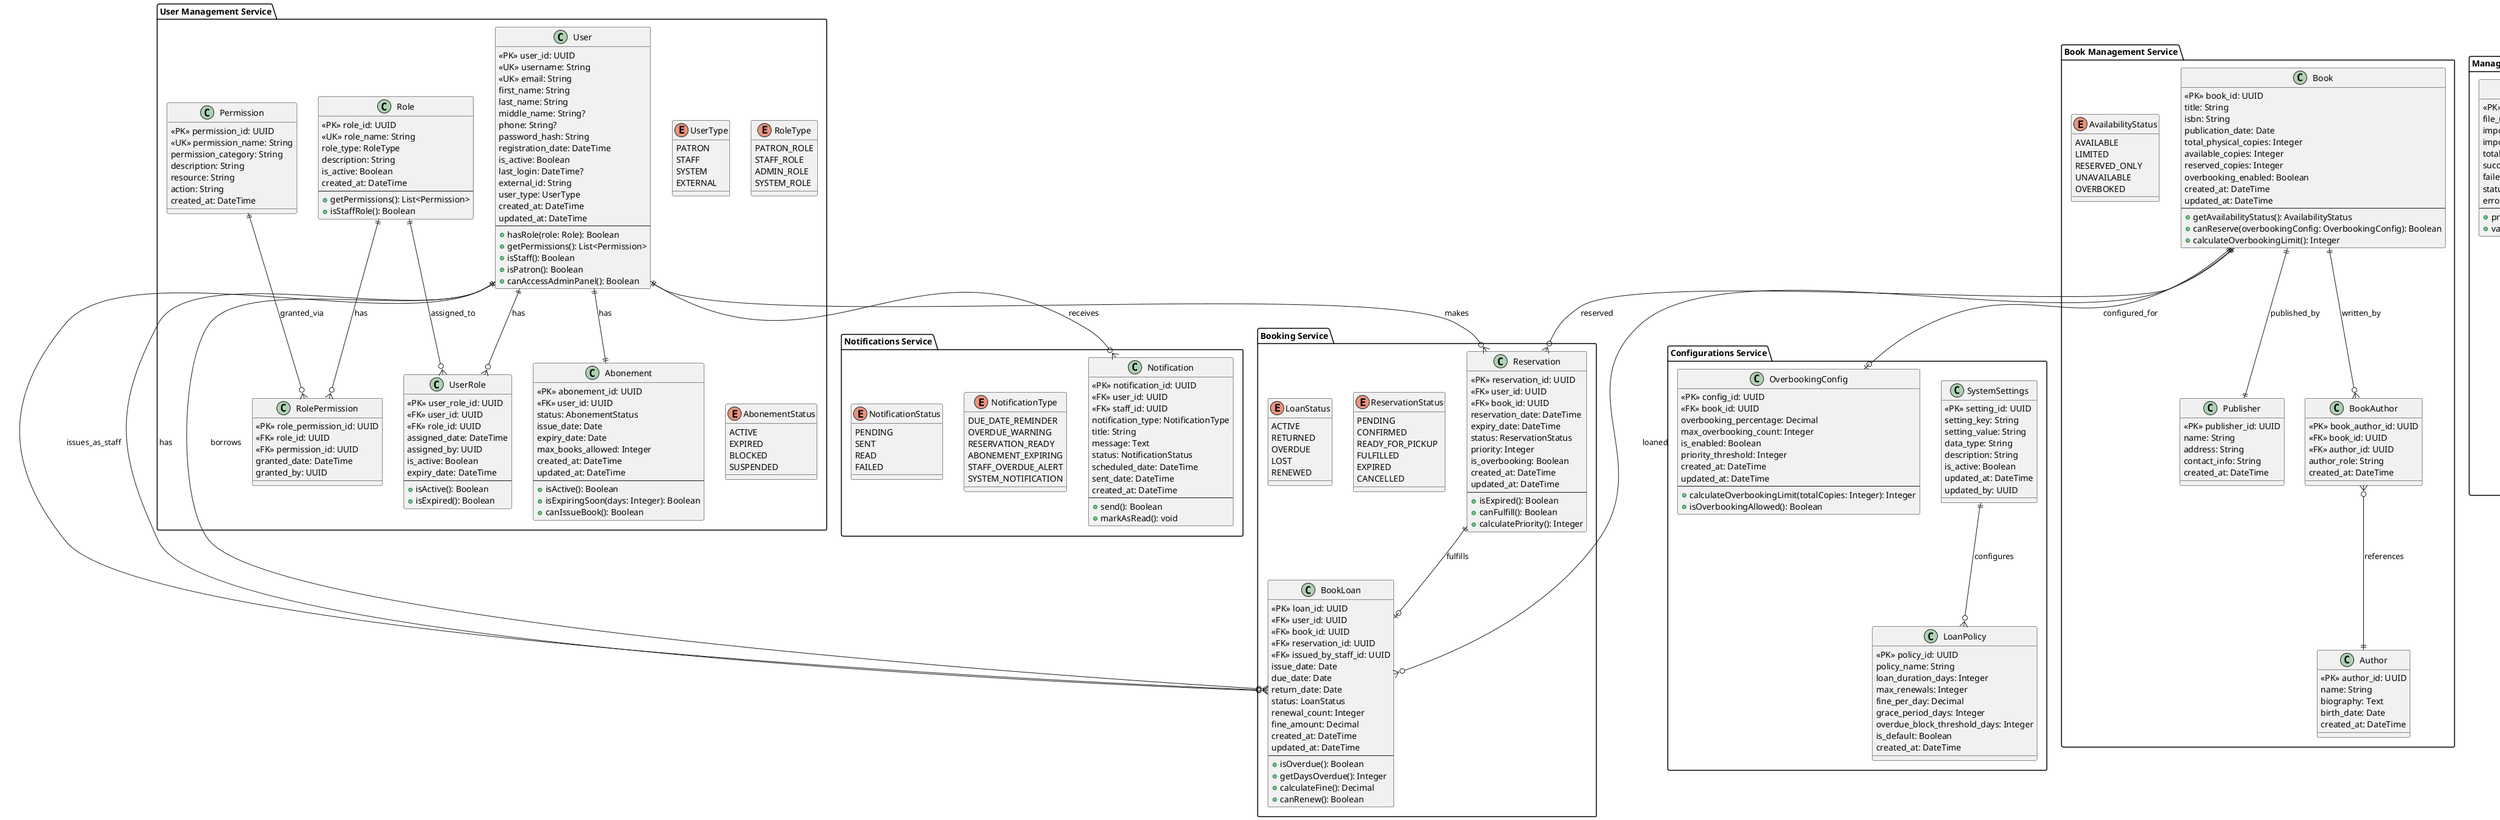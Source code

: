 @startuml BookService Logical Data Model

!define ENTITY class
!define PK <<PK>>
!define FK <<FK>>
!define UK <<UK>>

package "User Management Service" {
    ENTITY User {
        PK user_id: UUID
        UK username: String
        UK email: String
        first_name: String
        last_name: String
        middle_name: String?
        phone: String?
        password_hash: String
        registration_date: DateTime
        is_active: Boolean
        last_login: DateTime?
        external_id: String
        user_type: UserType
        created_at: DateTime
        updated_at: DateTime
        --
        + hasRole(role: Role): Boolean
        + getPermissions(): List<Permission>
        + isStaff(): Boolean
        + isPatron(): Boolean
        + canAccessAdminPanel(): Boolean
    }
    
    ENTITY Role {
        PK role_id: UUID
        UK role_name: String
        role_type: RoleType
        description: String
        is_active: Boolean
        created_at: DateTime
        --
        + getPermissions(): List<Permission>
        + isStaffRole(): Boolean
    }
    
    ENTITY Permission {
        PK permission_id: UUID
        UK permission_name: String
        permission_category: String
        description: String
        resource: String
        action: String
        created_at: DateTime
    }
    
    ENTITY UserRole {
        PK user_role_id: UUID
        FK user_id: UUID
        FK role_id: UUID
        assigned_date: DateTime
        assigned_by: UUID
        is_active: Boolean
        expiry_date: DateTime
        --
        + isActive(): Boolean
        + isExpired(): Boolean
    }
    
    ENTITY RolePermission {
        PK role_permission_id: UUID
        FK role_id: UUID
        FK permission_id: UUID
        granted_date: DateTime
        granted_by: UUID
    }
    
    enum UserType {
        PATRON
        STAFF
        SYSTEM
        EXTERNAL
    }
    
    enum RoleType {
        PATRON_ROLE
        STAFF_ROLE
        ADMIN_ROLE
        SYSTEM_ROLE
    }
    
    ENTITY Abonement {
        PK abonement_id: UUID
        FK user_id: UUID
        status: AbonementStatus
        issue_date: Date
        expiry_date: Date
        max_books_allowed: Integer
        created_at: DateTime
        updated_at: DateTime
        --
        + isActive(): Boolean
        + isExpiringSoon(days: Integer): Boolean
        + canIssueBook(): Boolean
    }
    
    enum AbonementStatus {
        ACTIVE
        EXPIRED
        BLOCKED
        SUSPENDED
    }
}

package "Book Management Service" {
    ENTITY Book {
        PK book_id: UUID
        title: String
        isbn: String
        publication_date: Date
        total_physical_copies: Integer
        available_copies: Integer
        reserved_copies: Integer
        overbooking_enabled: Boolean
        created_at: DateTime
        updated_at: DateTime
        --
        + getAvailabilityStatus(): AvailabilityStatus
        + canReserve(overbookingConfig: OverbookingConfig): Boolean
        + calculateOverbookingLimit(): Integer
    }
    
    ENTITY Author {
        PK author_id: UUID
        name: String
        biography: Text
        birth_date: Date
        created_at: DateTime
    }
    
    ENTITY Publisher {
        PK publisher_id: UUID
        name: String
        address: String
        contact_info: String
        created_at: DateTime
    }
    
    ENTITY BookAuthor {
        PK book_author_id: UUID
        FK book_id: UUID
        FK author_id: UUID
        author_role: String
        created_at: DateTime
    }
    
    enum AvailabilityStatus {
        AVAILABLE
        LIMITED
        RESERVED_ONLY
        UNAVAILABLE
        OVERBOKED
    }
}

package "Booking Service" {
    ENTITY Reservation {
        PK reservation_id: UUID
        FK user_id: UUID
        FK book_id: UUID
        reservation_date: DateTime
        expiry_date: DateTime
        status: ReservationStatus
        priority: Integer
        is_overbooking: Boolean
        created_at: DateTime
        updated_at: DateTime
        --
        + isExpired(): Boolean
        + canFulfill(): Boolean
        + calculatePriority(): Integer
    }
    
    ENTITY BookLoan {
        PK loan_id: UUID
        FK user_id: UUID
        FK book_id: UUID
        FK reservation_id: UUID
        FK issued_by_staff_id: UUID
        issue_date: Date
        due_date: Date
        return_date: Date
        status: LoanStatus
        renewal_count: Integer
        fine_amount: Decimal
        created_at: DateTime
        updated_at: DateTime
        --
        + isOverdue(): Boolean
        + getDaysOverdue(): Integer
        + calculateFine(): Decimal
        + canRenew(): Boolean
    }
    
    enum ReservationStatus {
        PENDING
        CONFIRMED
        READY_FOR_PICKUP
        FULFILLED
        EXPIRED
        CANCELLED
    }
    
    enum LoanStatus {
        ACTIVE
        RETURNED
        OVERDUE
        LOST
        RENEWED
    }
}

package "Configurations Service" {
    ENTITY SystemSettings {
        PK setting_id: UUID
        setting_key: String
        setting_value: String
        data_type: String
        description: String
        is_active: Boolean
        updated_at: DateTime
        updated_by: UUID
    }
    
    ENTITY OverbookingConfig {
        PK config_id: UUID
        FK book_id: UUID
        overbooking_percentage: Decimal
        max_overbooking_count: Integer
        is_enabled: Boolean
        priority_threshold: Integer
        created_at: DateTime
        updated_at: DateTime
        --
        + calculateOverbookingLimit(totalCopies: Integer): Integer
        + isOverbookingAllowed(): Boolean
    }
    
    ENTITY LoanPolicy {
        PK policy_id: UUID
        policy_name: String
        loan_duration_days: Integer
        max_renewals: Integer
        fine_per_day: Decimal
        grace_period_days: Integer
        overdue_block_threshold_days: Integer
        is_default: Boolean
        created_at: DateTime
    }
}

package "Notifications Service" {
    ENTITY Notification {
        PK notification_id: UUID
        FK user_id: UUID
        FK staff_id: UUID
        notification_type: NotificationType
        title: String
        message: Text
        status: NotificationStatus
        scheduled_date: DateTime
        sent_date: DateTime
        created_at: DateTime
        --
        + send(): Boolean
        + markAsRead(): void
    }
    
    enum NotificationType {
        DUE_DATE_REMINDER
        OVERDUE_WARNING
        RESERVATION_READY
        ABONEMENT_EXPIRING
        STAFF_OVERDUE_ALERT
        SYSTEM_NOTIFICATION
    }
    
    enum NotificationStatus {
        PENDING
        SENT
        READ
        FAILED
    }
}

package "Manage Importing Data Service" {
    ENTITY Import {
        PK import_id: UUID
        file_name: String
        import_date: DateTime
        imported_by: UUID
        total_records: Integer
        successful_records: Integer
        failed_records: Integer
        status: ImportStatus
        error_log: Text
        --
        + processImport(): ImportResult
        + validateData(): List<ValidationError>
    }
    
    ENTITY AbonementData {
        PK abonement_data_id: UUID
        FK import_id: UUID
        username: String
        full_name: String
        book_titles: Text
        raw_data: JSON
        processing_status: ProcessingStatus
        created_at: DateTime
        --
        + parseBookData(): List<String>
        + convertToModernFormat(): AbonementData
    }
    
    enum ImportStatus {
        PENDING
        PROCESSING
        COMPLETED
        FAILED
        PARTIALLY_COMPLETED
    }
    
    enum ProcessingStatus {
        PENDING
        PROCESSED
        FAILED
        NEEDS_MANUAL_REVIEW
    }
}

' Relationships
User ||--o{ UserRole : has
Role ||--o{ UserRole : assigned_to
Role ||--o{ RolePermission : has
Permission ||--o{ RolePermission : granted_via
User ||--|| Abonement : has
User ||--o{ Reservation : makes
User ||--o{ BookLoan : has
User ||--o{ Notification : receives

Book ||--o{ BookAuthor : written_by
Book ||--|| Publisher : published_by
Book ||--o{ Reservation : reserved
Book ||--o{ BookLoan : loaned
Book ||--o| OverbookingConfig : configured_for

BookAuthor }o--|| Author : references

Reservation ||--o| BookLoan : fulfills
User ||--o{ BookLoan : borrows
User ||--o{ BookLoan : issues_as_staff

SystemSettings ||--o{ LoanPolicy : configures
LegacyImport ||--o{ LegacyAbonementData : contains

@enduml
